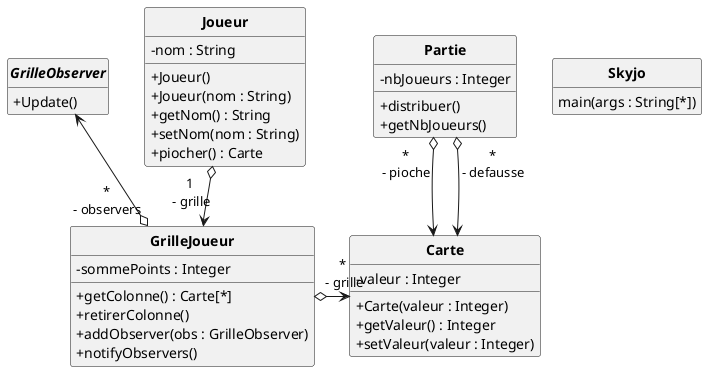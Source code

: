 @startuml Skyjo
skinparam style strictuml
skinparam classAttributeIconSize 0
skinparam classFontStyle Bold
hide empty members

class Skyjo{
    main(args : String[*])
}

class Carte{
    - valeur : Integer
    + Carte(valeur : Integer)
    + getValeur() : Integer
    + setValeur(valeur : Integer)

}

class Joueur{
    - nom : String
    + Joueur()
    + Joueur(nom : String)
    + getNom() : String
    + setNom(nom : String)
    + piocher() : Carte
}

class GrilleJoueur{
    - sommePoints : Integer
    + getColonne() : Carte[*]
    + retirerColonne()
    + addObserver(obs : GrilleObserver)
    + notifyObservers()
}

Joueur "1\n - grille" o--> GrilleJoueur

interface GrilleObserver{
    + Update()
}
GrilleJoueur "*\n- observers" o-u-> GrilleObserver
class Partie{
    - nbJoueurs : Integer
    + distribuer()
    + getNbJoueurs()
}

Partie "*\n- pioche" o--> Carte
Partie "*\n- defausse" o--> Carte
GrilleJoueur "*\n - grille" o-r-> Carte

@enduml